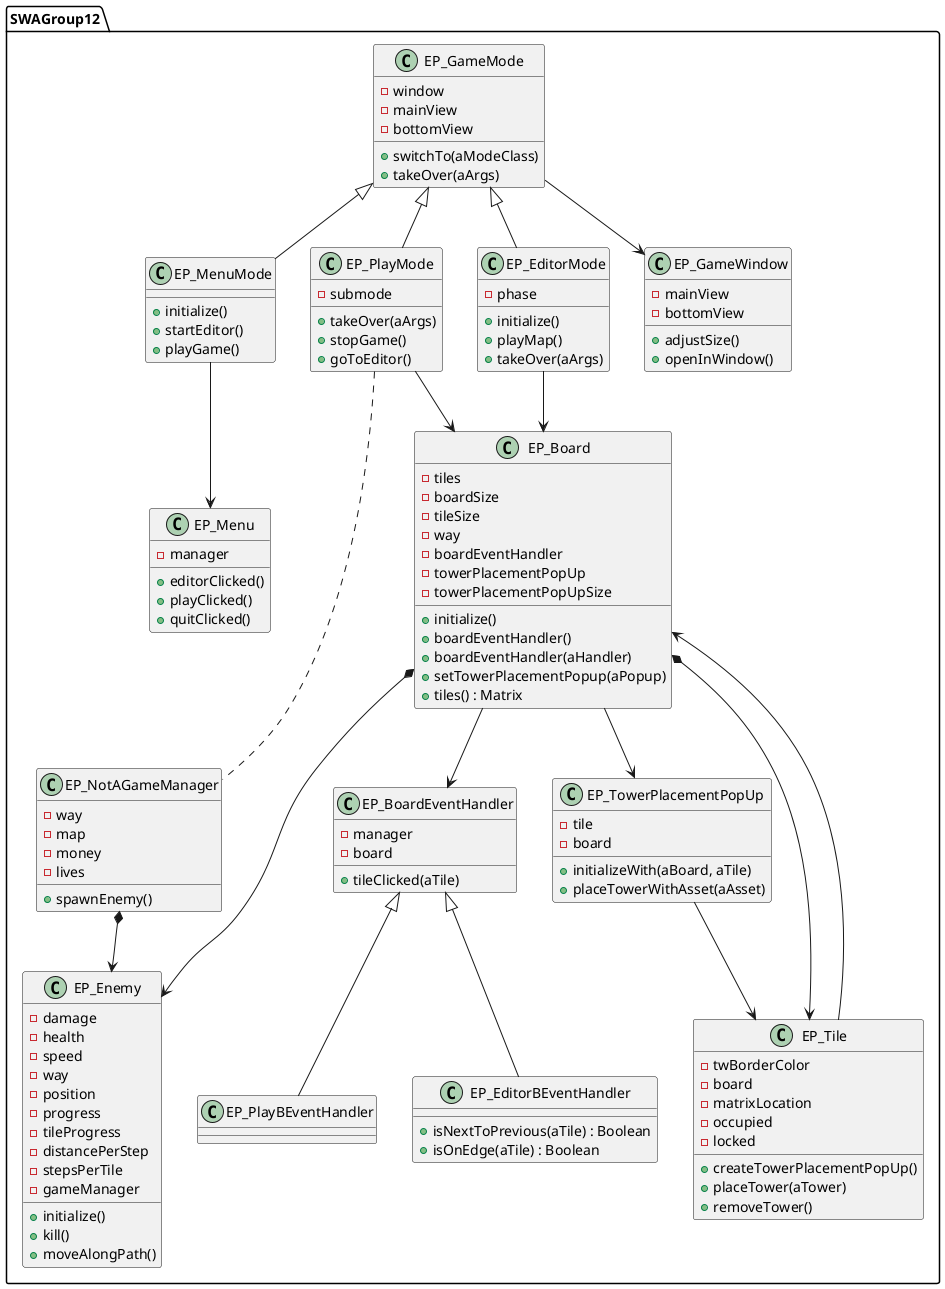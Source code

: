 @startuml

package SWAGroup12 {


    class EP_Board {
        -tiles
        -boardSize
        -tileSize
        -way
        -boardEventHandler
        -towerPlacementPopUp
        -towerPlacementPopUpSize
        +initialize()
        +boardEventHandler()
        +boardEventHandler(aHandler)
        +setTowerPlacementPopup(aPopup)
        +tiles() : Matrix
    }

    class EP_Tile {
        -twBorderColor
        -board
        -matrixLocation
        -occupied
        -locked
        +createTowerPlacementPopUp()
        +placeTower(aTower)
        +removeTower()
    }

    class EP_Enemy {
        -damage
        -health
        -speed
        -way
        -position
        -progress
        -tileProgress
        -distancePerStep
        -stepsPerTile
        -gameManager
        +initialize()
        +kill()
        +moveAlongPath()
    }

    class EP_BoardEventHandler {
        -manager
        -board
        +tileClicked(aTile)
    }

    class EP_EditorBEventHandler {
        +isNextToPrevious(aTile) : Boolean
        +isOnEdge(aTile) : Boolean
    }

    class EP_PlayBEventHandler {
    }

    class EP_TowerPlacementPopUp {
        -tile
        -board
        +initializeWith(aBoard, aTile)
        +placeTowerWithAsset(aAsset)
    }

    class EP_GameMode {
        -window
        -mainView
        -bottomView
        +switchTo(aModeClass)
        +takeOver(aArgs)
    }

    class EP_Menu {
        -manager
        +editorClicked()
        +playClicked()
        +quitClicked()
    }

    class EP_MenuMode {
        +initialize()
        +startEditor()
        +playGame()
    }

    class EP_PlayMode {
        -submode
        +takeOver(aArgs)
        +stopGame()
        +goToEditor()
    }

    class EP_EditorMode {
        -phase
        +initialize()
        +playMap()
        +takeOver(aArgs)
    }

    class EP_GameWindow {
        -mainView
        -bottomView
        +adjustSize()
        +openInWindow()
    }

    class EP_NotAGameManager {
        -way
        -map
        -money
        -lives
        +spawnEnemy()
    }

    EP_Board *--> EP_Tile
    EP_Board --> EP_BoardEventHandler
    EP_BoardEventHandler <|-- EP_EditorBEventHandler
    EP_BoardEventHandler <|-- EP_PlayBEventHandler
    EP_Board *--> EP_Enemy
    EP_Board --> EP_TowerPlacementPopUp
    EP_GameMode <|-- EP_MenuMode
    EP_GameMode <|-- EP_EditorMode
    EP_GameMode <|-- EP_PlayMode
    EP_MenuMode --> EP_Menu
    EP_GameMode --> EP_GameWindow
    EP_PlayMode --> EP_Board
    EP_EditorMode --> EP_Board
    EP_PlayMode ... EP_NotAGameManager
    EP_NotAGameManager *--> EP_Enemy
    EP_TowerPlacementPopUp --> EP_Tile
    EP_Tile --> EP_Board

}

@enduml
